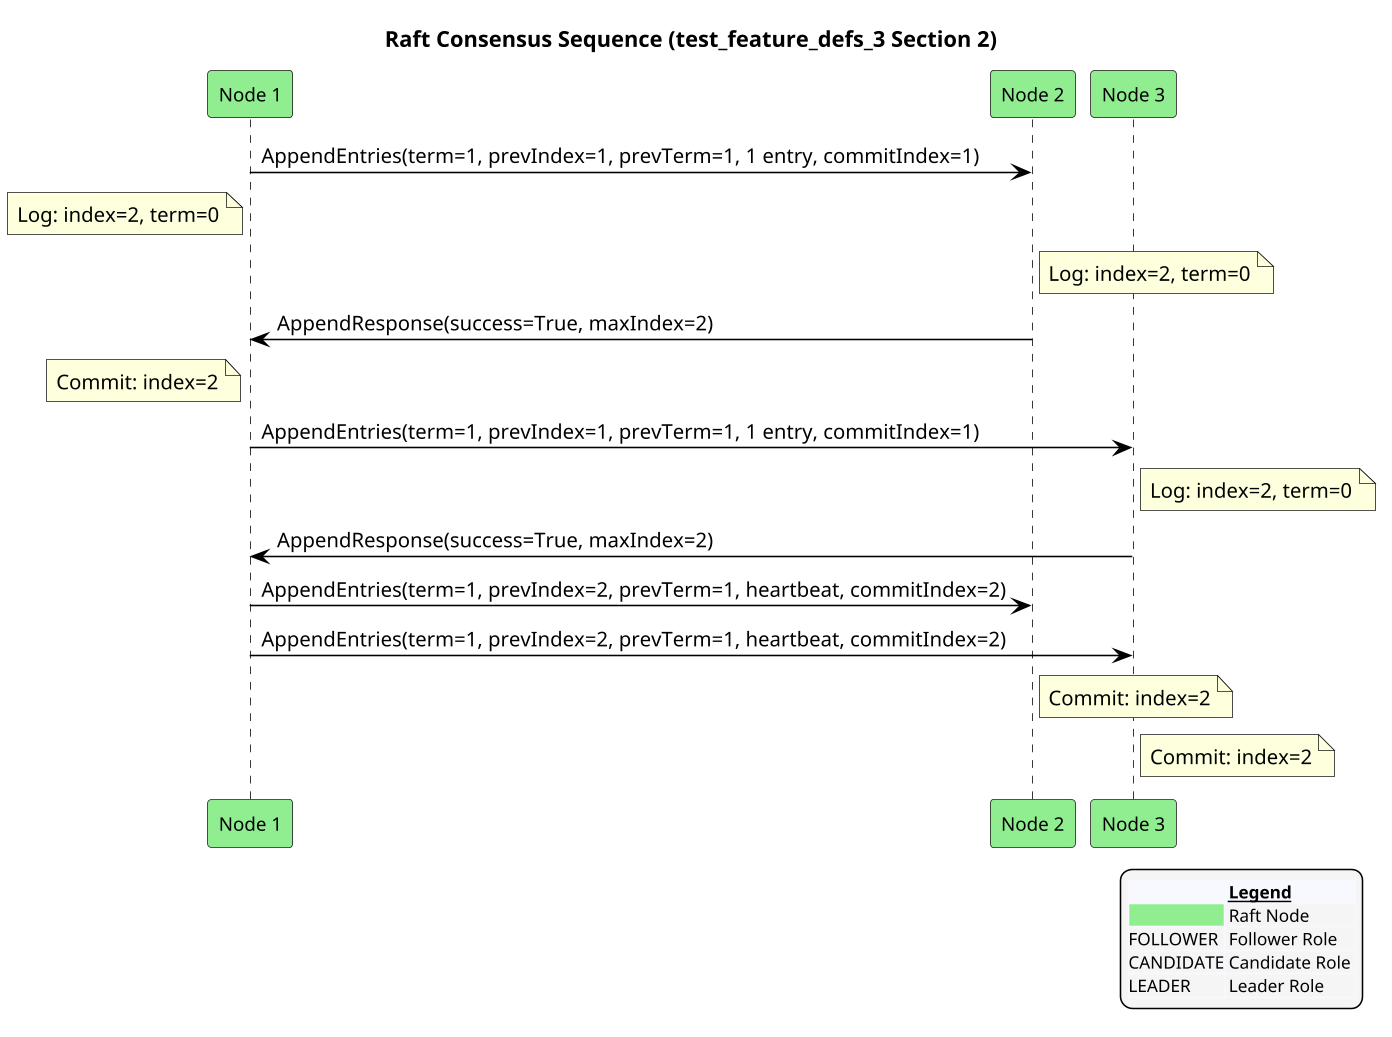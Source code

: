 @startuml
!pragma ratio 0.7
skinparam dpi 150
skinparam monochrome false
skinparam sequence {
  ArrowColor Black
  ActorBorderColor Black
  LifeLineBorderColor Black
  ParticipantFontSize 12
  Padding 10
}
skinparam legend {
  BackgroundColor #F5F5F5
  FontSize 11
}
title Raft Consensus Sequence (test_feature_defs_3 Section 2)

participant "Node 1" as n1 order 10 #Lightgreen
participant "Node 2" as n2 order 20 #Lightgreen
participant "Node 3" as n3 order 30 #Lightgreen
n1 -> n2: AppendEntries(term=1, prevIndex=1, prevTerm=1, 1 entry, commitIndex=1)
note left of n1: Log: index=2, term=0
note right of n2: Log: index=2, term=0
n2 -> n1: AppendResponse(success=True, maxIndex=2)
note left of n1: Commit: index=2
n1 -> n3: AppendEntries(term=1, prevIndex=1, prevTerm=1, 1 entry, commitIndex=1)
note right of n3: Log: index=2, term=0
n3 -> n1: AppendResponse(success=True, maxIndex=2)
n1 -> n2: AppendEntries(term=1, prevIndex=2, prevTerm=1, heartbeat, commitIndex=2)
n1 -> n3: AppendEntries(term=1, prevIndex=2, prevTerm=1, heartbeat, commitIndex=2)
note right of n2: Commit: index=2
note right of n3: Commit: index=2

legend right
  <#GhostWhite,#GhostWhite>|      |= __Legend__ |
  |<#Lightgreen>| Raft Node |
  |FOLLOWER| Follower Role |
  |CANDIDATE| Candidate Role |
  |LEADER| Leader Role |
endlegend
@enduml
